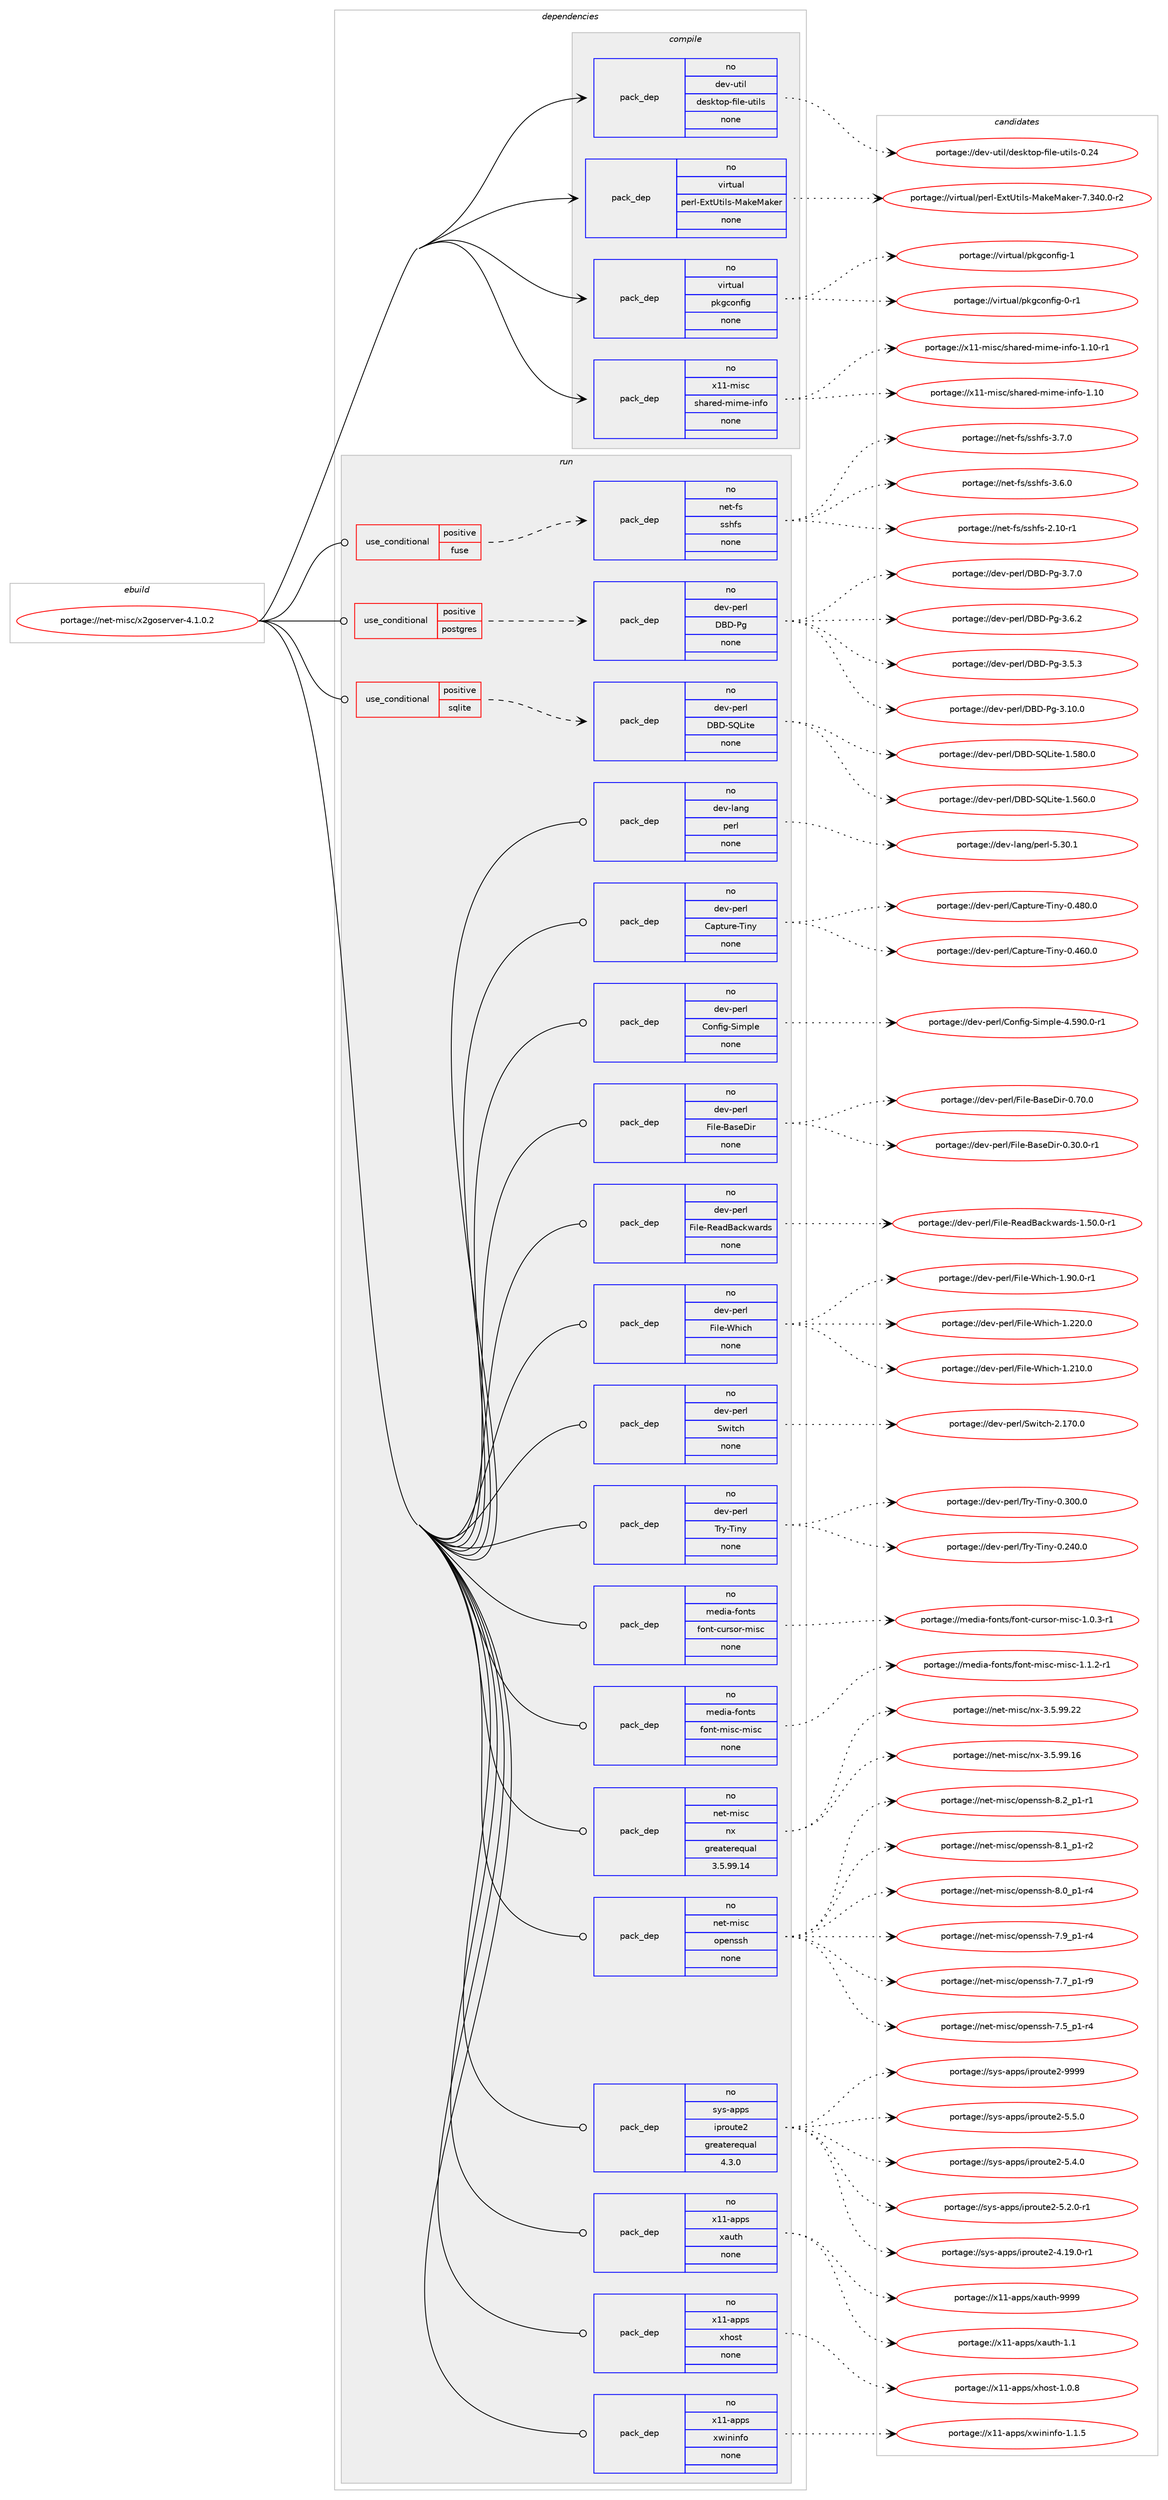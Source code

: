 digraph prolog {

# *************
# Graph options
# *************

newrank=true;
concentrate=true;
compound=true;
graph [rankdir=LR,fontname=Helvetica,fontsize=10,ranksep=1.5];#, ranksep=2.5, nodesep=0.2];
edge  [arrowhead=vee];
node  [fontname=Helvetica,fontsize=10];

# **********
# The ebuild
# **********

subgraph cluster_leftcol {
color=gray;
rank=same;
label=<<i>ebuild</i>>;
id [label="portage://net-misc/x2goserver-4.1.0.2", color=red, width=4, href="../net-misc/x2goserver-4.1.0.2.svg"];
}

# ****************
# The dependencies
# ****************

subgraph cluster_midcol {
color=gray;
label=<<i>dependencies</i>>;
subgraph cluster_compile {
fillcolor="#eeeeee";
style=filled;
label=<<i>compile</i>>;
subgraph pack93133 {
dependency119533 [label=<<TABLE BORDER="0" CELLBORDER="1" CELLSPACING="0" CELLPADDING="4" WIDTH="220"><TR><TD ROWSPAN="6" CELLPADDING="30">pack_dep</TD></TR><TR><TD WIDTH="110">no</TD></TR><TR><TD>dev-util</TD></TR><TR><TD>desktop-file-utils</TD></TR><TR><TD>none</TD></TR><TR><TD></TD></TR></TABLE>>, shape=none, color=blue];
}
id:e -> dependency119533:w [weight=20,style="solid",arrowhead="vee"];
subgraph pack93134 {
dependency119534 [label=<<TABLE BORDER="0" CELLBORDER="1" CELLSPACING="0" CELLPADDING="4" WIDTH="220"><TR><TD ROWSPAN="6" CELLPADDING="30">pack_dep</TD></TR><TR><TD WIDTH="110">no</TD></TR><TR><TD>virtual</TD></TR><TR><TD>perl-ExtUtils-MakeMaker</TD></TR><TR><TD>none</TD></TR><TR><TD></TD></TR></TABLE>>, shape=none, color=blue];
}
id:e -> dependency119534:w [weight=20,style="solid",arrowhead="vee"];
subgraph pack93135 {
dependency119535 [label=<<TABLE BORDER="0" CELLBORDER="1" CELLSPACING="0" CELLPADDING="4" WIDTH="220"><TR><TD ROWSPAN="6" CELLPADDING="30">pack_dep</TD></TR><TR><TD WIDTH="110">no</TD></TR><TR><TD>virtual</TD></TR><TR><TD>pkgconfig</TD></TR><TR><TD>none</TD></TR><TR><TD></TD></TR></TABLE>>, shape=none, color=blue];
}
id:e -> dependency119535:w [weight=20,style="solid",arrowhead="vee"];
subgraph pack93136 {
dependency119536 [label=<<TABLE BORDER="0" CELLBORDER="1" CELLSPACING="0" CELLPADDING="4" WIDTH="220"><TR><TD ROWSPAN="6" CELLPADDING="30">pack_dep</TD></TR><TR><TD WIDTH="110">no</TD></TR><TR><TD>x11-misc</TD></TR><TR><TD>shared-mime-info</TD></TR><TR><TD>none</TD></TR><TR><TD></TD></TR></TABLE>>, shape=none, color=blue];
}
id:e -> dependency119536:w [weight=20,style="solid",arrowhead="vee"];
}
subgraph cluster_compileandrun {
fillcolor="#eeeeee";
style=filled;
label=<<i>compile and run</i>>;
}
subgraph cluster_run {
fillcolor="#eeeeee";
style=filled;
label=<<i>run</i>>;
subgraph cond24417 {
dependency119537 [label=<<TABLE BORDER="0" CELLBORDER="1" CELLSPACING="0" CELLPADDING="4"><TR><TD ROWSPAN="3" CELLPADDING="10">use_conditional</TD></TR><TR><TD>positive</TD></TR><TR><TD>fuse</TD></TR></TABLE>>, shape=none, color=red];
subgraph pack93137 {
dependency119538 [label=<<TABLE BORDER="0" CELLBORDER="1" CELLSPACING="0" CELLPADDING="4" WIDTH="220"><TR><TD ROWSPAN="6" CELLPADDING="30">pack_dep</TD></TR><TR><TD WIDTH="110">no</TD></TR><TR><TD>net-fs</TD></TR><TR><TD>sshfs</TD></TR><TR><TD>none</TD></TR><TR><TD></TD></TR></TABLE>>, shape=none, color=blue];
}
dependency119537:e -> dependency119538:w [weight=20,style="dashed",arrowhead="vee"];
}
id:e -> dependency119537:w [weight=20,style="solid",arrowhead="odot"];
subgraph cond24418 {
dependency119539 [label=<<TABLE BORDER="0" CELLBORDER="1" CELLSPACING="0" CELLPADDING="4"><TR><TD ROWSPAN="3" CELLPADDING="10">use_conditional</TD></TR><TR><TD>positive</TD></TR><TR><TD>postgres</TD></TR></TABLE>>, shape=none, color=red];
subgraph pack93138 {
dependency119540 [label=<<TABLE BORDER="0" CELLBORDER="1" CELLSPACING="0" CELLPADDING="4" WIDTH="220"><TR><TD ROWSPAN="6" CELLPADDING="30">pack_dep</TD></TR><TR><TD WIDTH="110">no</TD></TR><TR><TD>dev-perl</TD></TR><TR><TD>DBD-Pg</TD></TR><TR><TD>none</TD></TR><TR><TD></TD></TR></TABLE>>, shape=none, color=blue];
}
dependency119539:e -> dependency119540:w [weight=20,style="dashed",arrowhead="vee"];
}
id:e -> dependency119539:w [weight=20,style="solid",arrowhead="odot"];
subgraph cond24419 {
dependency119541 [label=<<TABLE BORDER="0" CELLBORDER="1" CELLSPACING="0" CELLPADDING="4"><TR><TD ROWSPAN="3" CELLPADDING="10">use_conditional</TD></TR><TR><TD>positive</TD></TR><TR><TD>sqlite</TD></TR></TABLE>>, shape=none, color=red];
subgraph pack93139 {
dependency119542 [label=<<TABLE BORDER="0" CELLBORDER="1" CELLSPACING="0" CELLPADDING="4" WIDTH="220"><TR><TD ROWSPAN="6" CELLPADDING="30">pack_dep</TD></TR><TR><TD WIDTH="110">no</TD></TR><TR><TD>dev-perl</TD></TR><TR><TD>DBD-SQLite</TD></TR><TR><TD>none</TD></TR><TR><TD></TD></TR></TABLE>>, shape=none, color=blue];
}
dependency119541:e -> dependency119542:w [weight=20,style="dashed",arrowhead="vee"];
}
id:e -> dependency119541:w [weight=20,style="solid",arrowhead="odot"];
subgraph pack93140 {
dependency119543 [label=<<TABLE BORDER="0" CELLBORDER="1" CELLSPACING="0" CELLPADDING="4" WIDTH="220"><TR><TD ROWSPAN="6" CELLPADDING="30">pack_dep</TD></TR><TR><TD WIDTH="110">no</TD></TR><TR><TD>dev-lang</TD></TR><TR><TD>perl</TD></TR><TR><TD>none</TD></TR><TR><TD></TD></TR></TABLE>>, shape=none, color=blue];
}
id:e -> dependency119543:w [weight=20,style="solid",arrowhead="odot"];
subgraph pack93141 {
dependency119544 [label=<<TABLE BORDER="0" CELLBORDER="1" CELLSPACING="0" CELLPADDING="4" WIDTH="220"><TR><TD ROWSPAN="6" CELLPADDING="30">pack_dep</TD></TR><TR><TD WIDTH="110">no</TD></TR><TR><TD>dev-perl</TD></TR><TR><TD>Capture-Tiny</TD></TR><TR><TD>none</TD></TR><TR><TD></TD></TR></TABLE>>, shape=none, color=blue];
}
id:e -> dependency119544:w [weight=20,style="solid",arrowhead="odot"];
subgraph pack93142 {
dependency119545 [label=<<TABLE BORDER="0" CELLBORDER="1" CELLSPACING="0" CELLPADDING="4" WIDTH="220"><TR><TD ROWSPAN="6" CELLPADDING="30">pack_dep</TD></TR><TR><TD WIDTH="110">no</TD></TR><TR><TD>dev-perl</TD></TR><TR><TD>Config-Simple</TD></TR><TR><TD>none</TD></TR><TR><TD></TD></TR></TABLE>>, shape=none, color=blue];
}
id:e -> dependency119545:w [weight=20,style="solid",arrowhead="odot"];
subgraph pack93143 {
dependency119546 [label=<<TABLE BORDER="0" CELLBORDER="1" CELLSPACING="0" CELLPADDING="4" WIDTH="220"><TR><TD ROWSPAN="6" CELLPADDING="30">pack_dep</TD></TR><TR><TD WIDTH="110">no</TD></TR><TR><TD>dev-perl</TD></TR><TR><TD>File-BaseDir</TD></TR><TR><TD>none</TD></TR><TR><TD></TD></TR></TABLE>>, shape=none, color=blue];
}
id:e -> dependency119546:w [weight=20,style="solid",arrowhead="odot"];
subgraph pack93144 {
dependency119547 [label=<<TABLE BORDER="0" CELLBORDER="1" CELLSPACING="0" CELLPADDING="4" WIDTH="220"><TR><TD ROWSPAN="6" CELLPADDING="30">pack_dep</TD></TR><TR><TD WIDTH="110">no</TD></TR><TR><TD>dev-perl</TD></TR><TR><TD>File-ReadBackwards</TD></TR><TR><TD>none</TD></TR><TR><TD></TD></TR></TABLE>>, shape=none, color=blue];
}
id:e -> dependency119547:w [weight=20,style="solid",arrowhead="odot"];
subgraph pack93145 {
dependency119548 [label=<<TABLE BORDER="0" CELLBORDER="1" CELLSPACING="0" CELLPADDING="4" WIDTH="220"><TR><TD ROWSPAN="6" CELLPADDING="30">pack_dep</TD></TR><TR><TD WIDTH="110">no</TD></TR><TR><TD>dev-perl</TD></TR><TR><TD>File-Which</TD></TR><TR><TD>none</TD></TR><TR><TD></TD></TR></TABLE>>, shape=none, color=blue];
}
id:e -> dependency119548:w [weight=20,style="solid",arrowhead="odot"];
subgraph pack93146 {
dependency119549 [label=<<TABLE BORDER="0" CELLBORDER="1" CELLSPACING="0" CELLPADDING="4" WIDTH="220"><TR><TD ROWSPAN="6" CELLPADDING="30">pack_dep</TD></TR><TR><TD WIDTH="110">no</TD></TR><TR><TD>dev-perl</TD></TR><TR><TD>Switch</TD></TR><TR><TD>none</TD></TR><TR><TD></TD></TR></TABLE>>, shape=none, color=blue];
}
id:e -> dependency119549:w [weight=20,style="solid",arrowhead="odot"];
subgraph pack93147 {
dependency119550 [label=<<TABLE BORDER="0" CELLBORDER="1" CELLSPACING="0" CELLPADDING="4" WIDTH="220"><TR><TD ROWSPAN="6" CELLPADDING="30">pack_dep</TD></TR><TR><TD WIDTH="110">no</TD></TR><TR><TD>dev-perl</TD></TR><TR><TD>Try-Tiny</TD></TR><TR><TD>none</TD></TR><TR><TD></TD></TR></TABLE>>, shape=none, color=blue];
}
id:e -> dependency119550:w [weight=20,style="solid",arrowhead="odot"];
subgraph pack93148 {
dependency119551 [label=<<TABLE BORDER="0" CELLBORDER="1" CELLSPACING="0" CELLPADDING="4" WIDTH="220"><TR><TD ROWSPAN="6" CELLPADDING="30">pack_dep</TD></TR><TR><TD WIDTH="110">no</TD></TR><TR><TD>media-fonts</TD></TR><TR><TD>font-cursor-misc</TD></TR><TR><TD>none</TD></TR><TR><TD></TD></TR></TABLE>>, shape=none, color=blue];
}
id:e -> dependency119551:w [weight=20,style="solid",arrowhead="odot"];
subgraph pack93149 {
dependency119552 [label=<<TABLE BORDER="0" CELLBORDER="1" CELLSPACING="0" CELLPADDING="4" WIDTH="220"><TR><TD ROWSPAN="6" CELLPADDING="30">pack_dep</TD></TR><TR><TD WIDTH="110">no</TD></TR><TR><TD>media-fonts</TD></TR><TR><TD>font-misc-misc</TD></TR><TR><TD>none</TD></TR><TR><TD></TD></TR></TABLE>>, shape=none, color=blue];
}
id:e -> dependency119552:w [weight=20,style="solid",arrowhead="odot"];
subgraph pack93150 {
dependency119553 [label=<<TABLE BORDER="0" CELLBORDER="1" CELLSPACING="0" CELLPADDING="4" WIDTH="220"><TR><TD ROWSPAN="6" CELLPADDING="30">pack_dep</TD></TR><TR><TD WIDTH="110">no</TD></TR><TR><TD>net-misc</TD></TR><TR><TD>nx</TD></TR><TR><TD>greaterequal</TD></TR><TR><TD>3.5.99.14</TD></TR></TABLE>>, shape=none, color=blue];
}
id:e -> dependency119553:w [weight=20,style="solid",arrowhead="odot"];
subgraph pack93151 {
dependency119554 [label=<<TABLE BORDER="0" CELLBORDER="1" CELLSPACING="0" CELLPADDING="4" WIDTH="220"><TR><TD ROWSPAN="6" CELLPADDING="30">pack_dep</TD></TR><TR><TD WIDTH="110">no</TD></TR><TR><TD>net-misc</TD></TR><TR><TD>openssh</TD></TR><TR><TD>none</TD></TR><TR><TD></TD></TR></TABLE>>, shape=none, color=blue];
}
id:e -> dependency119554:w [weight=20,style="solid",arrowhead="odot"];
subgraph pack93152 {
dependency119555 [label=<<TABLE BORDER="0" CELLBORDER="1" CELLSPACING="0" CELLPADDING="4" WIDTH="220"><TR><TD ROWSPAN="6" CELLPADDING="30">pack_dep</TD></TR><TR><TD WIDTH="110">no</TD></TR><TR><TD>sys-apps</TD></TR><TR><TD>iproute2</TD></TR><TR><TD>greaterequal</TD></TR><TR><TD>4.3.0</TD></TR></TABLE>>, shape=none, color=blue];
}
id:e -> dependency119555:w [weight=20,style="solid",arrowhead="odot"];
subgraph pack93153 {
dependency119556 [label=<<TABLE BORDER="0" CELLBORDER="1" CELLSPACING="0" CELLPADDING="4" WIDTH="220"><TR><TD ROWSPAN="6" CELLPADDING="30">pack_dep</TD></TR><TR><TD WIDTH="110">no</TD></TR><TR><TD>x11-apps</TD></TR><TR><TD>xauth</TD></TR><TR><TD>none</TD></TR><TR><TD></TD></TR></TABLE>>, shape=none, color=blue];
}
id:e -> dependency119556:w [weight=20,style="solid",arrowhead="odot"];
subgraph pack93154 {
dependency119557 [label=<<TABLE BORDER="0" CELLBORDER="1" CELLSPACING="0" CELLPADDING="4" WIDTH="220"><TR><TD ROWSPAN="6" CELLPADDING="30">pack_dep</TD></TR><TR><TD WIDTH="110">no</TD></TR><TR><TD>x11-apps</TD></TR><TR><TD>xhost</TD></TR><TR><TD>none</TD></TR><TR><TD></TD></TR></TABLE>>, shape=none, color=blue];
}
id:e -> dependency119557:w [weight=20,style="solid",arrowhead="odot"];
subgraph pack93155 {
dependency119558 [label=<<TABLE BORDER="0" CELLBORDER="1" CELLSPACING="0" CELLPADDING="4" WIDTH="220"><TR><TD ROWSPAN="6" CELLPADDING="30">pack_dep</TD></TR><TR><TD WIDTH="110">no</TD></TR><TR><TD>x11-apps</TD></TR><TR><TD>xwininfo</TD></TR><TR><TD>none</TD></TR><TR><TD></TD></TR></TABLE>>, shape=none, color=blue];
}
id:e -> dependency119558:w [weight=20,style="solid",arrowhead="odot"];
}
}

# **************
# The candidates
# **************

subgraph cluster_choices {
rank=same;
color=gray;
label=<<i>candidates</i>>;

subgraph choice93133 {
color=black;
nodesep=1;
choice100101118451171161051084710010111510711611111245102105108101451171161051081154548465052 [label="portage://dev-util/desktop-file-utils-0.24", color=red, width=4,href="../dev-util/desktop-file-utils-0.24.svg"];
dependency119533:e -> choice100101118451171161051084710010111510711611111245102105108101451171161051081154548465052:w [style=dotted,weight="100"];
}
subgraph choice93134 {
color=black;
nodesep=1;
choice1181051141161179710847112101114108456912011685116105108115457797107101779710710111445554651524846484511450 [label="portage://virtual/perl-ExtUtils-MakeMaker-7.340.0-r2", color=red, width=4,href="../virtual/perl-ExtUtils-MakeMaker-7.340.0-r2.svg"];
dependency119534:e -> choice1181051141161179710847112101114108456912011685116105108115457797107101779710710111445554651524846484511450:w [style=dotted,weight="100"];
}
subgraph choice93135 {
color=black;
nodesep=1;
choice1181051141161179710847112107103991111101021051034549 [label="portage://virtual/pkgconfig-1", color=red, width=4,href="../virtual/pkgconfig-1.svg"];
choice11810511411611797108471121071039911111010210510345484511449 [label="portage://virtual/pkgconfig-0-r1", color=red, width=4,href="../virtual/pkgconfig-0-r1.svg"];
dependency119535:e -> choice1181051141161179710847112107103991111101021051034549:w [style=dotted,weight="100"];
dependency119535:e -> choice11810511411611797108471121071039911111010210510345484511449:w [style=dotted,weight="100"];
}
subgraph choice93136 {
color=black;
nodesep=1;
choice120494945109105115994711510497114101100451091051091014510511010211145494649484511449 [label="portage://x11-misc/shared-mime-info-1.10-r1", color=red, width=4,href="../x11-misc/shared-mime-info-1.10-r1.svg"];
choice12049494510910511599471151049711410110045109105109101451051101021114549464948 [label="portage://x11-misc/shared-mime-info-1.10", color=red, width=4,href="../x11-misc/shared-mime-info-1.10.svg"];
dependency119536:e -> choice120494945109105115994711510497114101100451091051091014510511010211145494649484511449:w [style=dotted,weight="100"];
dependency119536:e -> choice12049494510910511599471151049711410110045109105109101451051101021114549464948:w [style=dotted,weight="100"];
}
subgraph choice93137 {
color=black;
nodesep=1;
choice1101011164510211547115115104102115455146554648 [label="portage://net-fs/sshfs-3.7.0", color=red, width=4,href="../net-fs/sshfs-3.7.0.svg"];
choice1101011164510211547115115104102115455146544648 [label="portage://net-fs/sshfs-3.6.0", color=red, width=4,href="../net-fs/sshfs-3.6.0.svg"];
choice110101116451021154711511510410211545504649484511449 [label="portage://net-fs/sshfs-2.10-r1", color=red, width=4,href="../net-fs/sshfs-2.10-r1.svg"];
dependency119538:e -> choice1101011164510211547115115104102115455146554648:w [style=dotted,weight="100"];
dependency119538:e -> choice1101011164510211547115115104102115455146544648:w [style=dotted,weight="100"];
dependency119538:e -> choice110101116451021154711511510410211545504649484511449:w [style=dotted,weight="100"];
}
subgraph choice93138 {
color=black;
nodesep=1;
choice10010111845112101114108476866684580103455146554648 [label="portage://dev-perl/DBD-Pg-3.7.0", color=red, width=4,href="../dev-perl/DBD-Pg-3.7.0.svg"];
choice10010111845112101114108476866684580103455146544650 [label="portage://dev-perl/DBD-Pg-3.6.2", color=red, width=4,href="../dev-perl/DBD-Pg-3.6.2.svg"];
choice10010111845112101114108476866684580103455146534651 [label="portage://dev-perl/DBD-Pg-3.5.3", color=red, width=4,href="../dev-perl/DBD-Pg-3.5.3.svg"];
choice1001011184511210111410847686668458010345514649484648 [label="portage://dev-perl/DBD-Pg-3.10.0", color=red, width=4,href="../dev-perl/DBD-Pg-3.10.0.svg"];
dependency119540:e -> choice10010111845112101114108476866684580103455146554648:w [style=dotted,weight="100"];
dependency119540:e -> choice10010111845112101114108476866684580103455146544650:w [style=dotted,weight="100"];
dependency119540:e -> choice10010111845112101114108476866684580103455146534651:w [style=dotted,weight="100"];
dependency119540:e -> choice1001011184511210111410847686668458010345514649484648:w [style=dotted,weight="100"];
}
subgraph choice93139 {
color=black;
nodesep=1;
choice1001011184511210111410847686668458381761051161014549465356484648 [label="portage://dev-perl/DBD-SQLite-1.580.0", color=red, width=4,href="../dev-perl/DBD-SQLite-1.580.0.svg"];
choice1001011184511210111410847686668458381761051161014549465354484648 [label="portage://dev-perl/DBD-SQLite-1.560.0", color=red, width=4,href="../dev-perl/DBD-SQLite-1.560.0.svg"];
dependency119542:e -> choice1001011184511210111410847686668458381761051161014549465356484648:w [style=dotted,weight="100"];
dependency119542:e -> choice1001011184511210111410847686668458381761051161014549465354484648:w [style=dotted,weight="100"];
}
subgraph choice93140 {
color=black;
nodesep=1;
choice10010111845108971101034711210111410845534651484649 [label="portage://dev-lang/perl-5.30.1", color=red, width=4,href="../dev-lang/perl-5.30.1.svg"];
dependency119543:e -> choice10010111845108971101034711210111410845534651484649:w [style=dotted,weight="100"];
}
subgraph choice93141 {
color=black;
nodesep=1;
choice1001011184511210111410847679711211611711410145841051101214548465256484648 [label="portage://dev-perl/Capture-Tiny-0.480.0", color=red, width=4,href="../dev-perl/Capture-Tiny-0.480.0.svg"];
choice1001011184511210111410847679711211611711410145841051101214548465254484648 [label="portage://dev-perl/Capture-Tiny-0.460.0", color=red, width=4,href="../dev-perl/Capture-Tiny-0.460.0.svg"];
dependency119544:e -> choice1001011184511210111410847679711211611711410145841051101214548465256484648:w [style=dotted,weight="100"];
dependency119544:e -> choice1001011184511210111410847679711211611711410145841051101214548465254484648:w [style=dotted,weight="100"];
}
subgraph choice93142 {
color=black;
nodesep=1;
choice100101118451121011141084767111110102105103458310510911210810145524653574846484511449 [label="portage://dev-perl/Config-Simple-4.590.0-r1", color=red, width=4,href="../dev-perl/Config-Simple-4.590.0-r1.svg"];
dependency119545:e -> choice100101118451121011141084767111110102105103458310510911210810145524653574846484511449:w [style=dotted,weight="100"];
}
subgraph choice93143 {
color=black;
nodesep=1;
choice1001011184511210111410847701051081014566971151016810511445484655484648 [label="portage://dev-perl/File-BaseDir-0.70.0", color=red, width=4,href="../dev-perl/File-BaseDir-0.70.0.svg"];
choice10010111845112101114108477010510810145669711510168105114454846514846484511449 [label="portage://dev-perl/File-BaseDir-0.30.0-r1", color=red, width=4,href="../dev-perl/File-BaseDir-0.30.0-r1.svg"];
dependency119546:e -> choice1001011184511210111410847701051081014566971151016810511445484655484648:w [style=dotted,weight="100"];
dependency119546:e -> choice10010111845112101114108477010510810145669711510168105114454846514846484511449:w [style=dotted,weight="100"];
}
subgraph choice93144 {
color=black;
nodesep=1;
choice10010111845112101114108477010510810145821019710066979910711997114100115454946534846484511449 [label="portage://dev-perl/File-ReadBackwards-1.50.0-r1", color=red, width=4,href="../dev-perl/File-ReadBackwards-1.50.0-r1.svg"];
dependency119547:e -> choice10010111845112101114108477010510810145821019710066979910711997114100115454946534846484511449:w [style=dotted,weight="100"];
}
subgraph choice93145 {
color=black;
nodesep=1;
choice100101118451121011141084770105108101458710410599104454946574846484511449 [label="portage://dev-perl/File-Which-1.90.0-r1", color=red, width=4,href="../dev-perl/File-Which-1.90.0-r1.svg"];
choice1001011184511210111410847701051081014587104105991044549465050484648 [label="portage://dev-perl/File-Which-1.220.0", color=red, width=4,href="../dev-perl/File-Which-1.220.0.svg"];
choice1001011184511210111410847701051081014587104105991044549465049484648 [label="portage://dev-perl/File-Which-1.210.0", color=red, width=4,href="../dev-perl/File-Which-1.210.0.svg"];
dependency119548:e -> choice100101118451121011141084770105108101458710410599104454946574846484511449:w [style=dotted,weight="100"];
dependency119548:e -> choice1001011184511210111410847701051081014587104105991044549465050484648:w [style=dotted,weight="100"];
dependency119548:e -> choice1001011184511210111410847701051081014587104105991044549465049484648:w [style=dotted,weight="100"];
}
subgraph choice93146 {
color=black;
nodesep=1;
choice100101118451121011141084783119105116991044550464955484648 [label="portage://dev-perl/Switch-2.170.0", color=red, width=4,href="../dev-perl/Switch-2.170.0.svg"];
dependency119549:e -> choice100101118451121011141084783119105116991044550464955484648:w [style=dotted,weight="100"];
}
subgraph choice93147 {
color=black;
nodesep=1;
choice10010111845112101114108478411412145841051101214548465148484648 [label="portage://dev-perl/Try-Tiny-0.300.0", color=red, width=4,href="../dev-perl/Try-Tiny-0.300.0.svg"];
choice10010111845112101114108478411412145841051101214548465052484648 [label="portage://dev-perl/Try-Tiny-0.240.0", color=red, width=4,href="../dev-perl/Try-Tiny-0.240.0.svg"];
dependency119550:e -> choice10010111845112101114108478411412145841051101214548465148484648:w [style=dotted,weight="100"];
dependency119550:e -> choice10010111845112101114108478411412145841051101214548465052484648:w [style=dotted,weight="100"];
}
subgraph choice93148 {
color=black;
nodesep=1;
choice109101100105974510211111011611547102111110116459911711411511111445109105115994549464846514511449 [label="portage://media-fonts/font-cursor-misc-1.0.3-r1", color=red, width=4,href="../media-fonts/font-cursor-misc-1.0.3-r1.svg"];
dependency119551:e -> choice109101100105974510211111011611547102111110116459911711411511111445109105115994549464846514511449:w [style=dotted,weight="100"];
}
subgraph choice93149 {
color=black;
nodesep=1;
choice109101100105974510211111011611547102111110116451091051159945109105115994549464946504511449 [label="portage://media-fonts/font-misc-misc-1.1.2-r1", color=red, width=4,href="../media-fonts/font-misc-misc-1.1.2-r1.svg"];
dependency119552:e -> choice109101100105974510211111011611547102111110116451091051159945109105115994549464946504511449:w [style=dotted,weight="100"];
}
subgraph choice93150 {
color=black;
nodesep=1;
choice11010111645109105115994711012045514653465757465050 [label="portage://net-misc/nx-3.5.99.22", color=red, width=4,href="../net-misc/nx-3.5.99.22.svg"];
choice11010111645109105115994711012045514653465757464954 [label="portage://net-misc/nx-3.5.99.16", color=red, width=4,href="../net-misc/nx-3.5.99.16.svg"];
dependency119553:e -> choice11010111645109105115994711012045514653465757465050:w [style=dotted,weight="100"];
dependency119553:e -> choice11010111645109105115994711012045514653465757464954:w [style=dotted,weight="100"];
}
subgraph choice93151 {
color=black;
nodesep=1;
choice1101011164510910511599471111121011101151151044556465095112494511449 [label="portage://net-misc/openssh-8.2_p1-r1", color=red, width=4,href="../net-misc/openssh-8.2_p1-r1.svg"];
choice1101011164510910511599471111121011101151151044556464995112494511450 [label="portage://net-misc/openssh-8.1_p1-r2", color=red, width=4,href="../net-misc/openssh-8.1_p1-r2.svg"];
choice1101011164510910511599471111121011101151151044556464895112494511452 [label="portage://net-misc/openssh-8.0_p1-r4", color=red, width=4,href="../net-misc/openssh-8.0_p1-r4.svg"];
choice1101011164510910511599471111121011101151151044555465795112494511452 [label="portage://net-misc/openssh-7.9_p1-r4", color=red, width=4,href="../net-misc/openssh-7.9_p1-r4.svg"];
choice1101011164510910511599471111121011101151151044555465595112494511457 [label="portage://net-misc/openssh-7.7_p1-r9", color=red, width=4,href="../net-misc/openssh-7.7_p1-r9.svg"];
choice1101011164510910511599471111121011101151151044555465395112494511452 [label="portage://net-misc/openssh-7.5_p1-r4", color=red, width=4,href="../net-misc/openssh-7.5_p1-r4.svg"];
dependency119554:e -> choice1101011164510910511599471111121011101151151044556465095112494511449:w [style=dotted,weight="100"];
dependency119554:e -> choice1101011164510910511599471111121011101151151044556464995112494511450:w [style=dotted,weight="100"];
dependency119554:e -> choice1101011164510910511599471111121011101151151044556464895112494511452:w [style=dotted,weight="100"];
dependency119554:e -> choice1101011164510910511599471111121011101151151044555465795112494511452:w [style=dotted,weight="100"];
dependency119554:e -> choice1101011164510910511599471111121011101151151044555465595112494511457:w [style=dotted,weight="100"];
dependency119554:e -> choice1101011164510910511599471111121011101151151044555465395112494511452:w [style=dotted,weight="100"];
}
subgraph choice93152 {
color=black;
nodesep=1;
choice115121115459711211211547105112114111117116101504557575757 [label="portage://sys-apps/iproute2-9999", color=red, width=4,href="../sys-apps/iproute2-9999.svg"];
choice11512111545971121121154710511211411111711610150455346534648 [label="portage://sys-apps/iproute2-5.5.0", color=red, width=4,href="../sys-apps/iproute2-5.5.0.svg"];
choice11512111545971121121154710511211411111711610150455346524648 [label="portage://sys-apps/iproute2-5.4.0", color=red, width=4,href="../sys-apps/iproute2-5.4.0.svg"];
choice115121115459711211211547105112114111117116101504553465046484511449 [label="portage://sys-apps/iproute2-5.2.0-r1", color=red, width=4,href="../sys-apps/iproute2-5.2.0-r1.svg"];
choice11512111545971121121154710511211411111711610150455246495746484511449 [label="portage://sys-apps/iproute2-4.19.0-r1", color=red, width=4,href="../sys-apps/iproute2-4.19.0-r1.svg"];
dependency119555:e -> choice115121115459711211211547105112114111117116101504557575757:w [style=dotted,weight="100"];
dependency119555:e -> choice11512111545971121121154710511211411111711610150455346534648:w [style=dotted,weight="100"];
dependency119555:e -> choice11512111545971121121154710511211411111711610150455346524648:w [style=dotted,weight="100"];
dependency119555:e -> choice115121115459711211211547105112114111117116101504553465046484511449:w [style=dotted,weight="100"];
dependency119555:e -> choice11512111545971121121154710511211411111711610150455246495746484511449:w [style=dotted,weight="100"];
}
subgraph choice93153 {
color=black;
nodesep=1;
choice1204949459711211211547120971171161044557575757 [label="portage://x11-apps/xauth-9999", color=red, width=4,href="../x11-apps/xauth-9999.svg"];
choice12049494597112112115471209711711610445494649 [label="portage://x11-apps/xauth-1.1", color=red, width=4,href="../x11-apps/xauth-1.1.svg"];
dependency119556:e -> choice1204949459711211211547120971171161044557575757:w [style=dotted,weight="100"];
dependency119556:e -> choice12049494597112112115471209711711610445494649:w [style=dotted,weight="100"];
}
subgraph choice93154 {
color=black;
nodesep=1;
choice1204949459711211211547120104111115116454946484656 [label="portage://x11-apps/xhost-1.0.8", color=red, width=4,href="../x11-apps/xhost-1.0.8.svg"];
dependency119557:e -> choice1204949459711211211547120104111115116454946484656:w [style=dotted,weight="100"];
}
subgraph choice93155 {
color=black;
nodesep=1;
choice1204949459711211211547120119105110105110102111454946494653 [label="portage://x11-apps/xwininfo-1.1.5", color=red, width=4,href="../x11-apps/xwininfo-1.1.5.svg"];
dependency119558:e -> choice1204949459711211211547120119105110105110102111454946494653:w [style=dotted,weight="100"];
}
}

}
